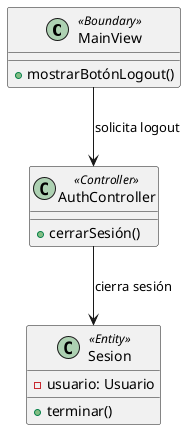 @startuml LogoutUsuario
class "MainView" as MainView <<Boundary>> {
  + mostrarBotónLogout()
}

class "AuthController" as AuthController <<Controller>> {
  + cerrarSesión()
}

class "Sesion" as Sesion <<Entity>> {
  - usuario: Usuario
  + terminar()
}

MainView --> AuthController : "solicita logout"
AuthController --> Sesion : "cierra sesión"
@enduml